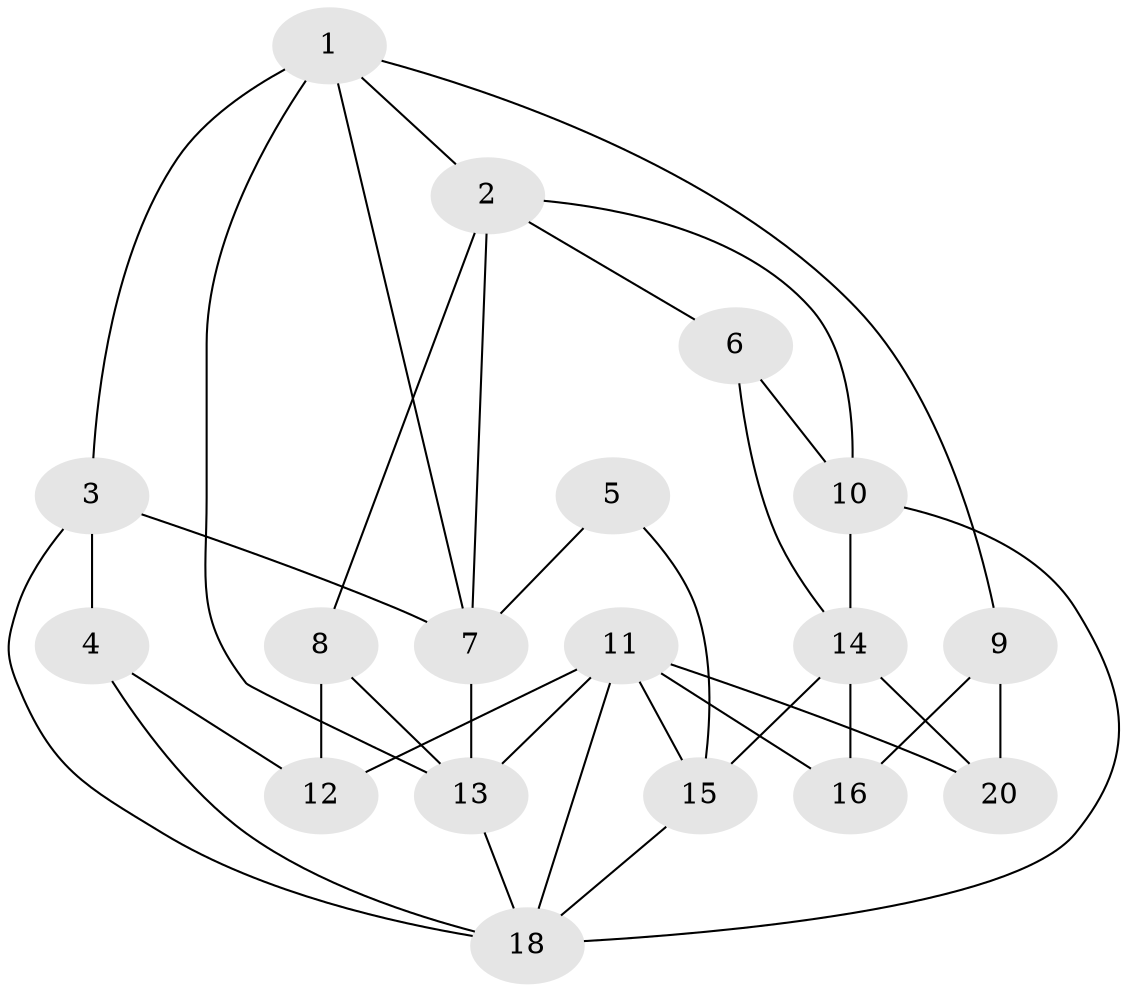 // Generated by graph-tools (version 1.1) at 2025/46/02/15/25 05:46:28]
// undirected, 18 vertices, 36 edges
graph export_dot {
graph [start="1"]
  node [color=gray90,style=filled];
  1;
  2;
  3 [super="+17"];
  4;
  5 [super="+19"];
  6;
  7;
  8;
  9 [super="+17"];
  10;
  11 [super="+19"];
  12;
  13;
  14;
  15;
  16;
  18;
  20;
  1 -- 3;
  1 -- 13;
  1 -- 2;
  1 -- 7;
  1 -- 9;
  2 -- 10;
  2 -- 6;
  2 -- 7;
  2 -- 8;
  3 -- 7;
  3 -- 18;
  3 -- 4;
  4 -- 18;
  4 -- 12;
  5 -- 7;
  5 -- 15;
  6 -- 10;
  6 -- 14;
  7 -- 13;
  8 -- 13;
  8 -- 12;
  9 -- 16;
  9 -- 20;
  10 -- 14;
  10 -- 18;
  11 -- 12;
  11 -- 15;
  11 -- 13;
  11 -- 16;
  11 -- 18;
  11 -- 20;
  13 -- 18;
  14 -- 20;
  14 -- 15;
  14 -- 16;
  15 -- 18;
}

